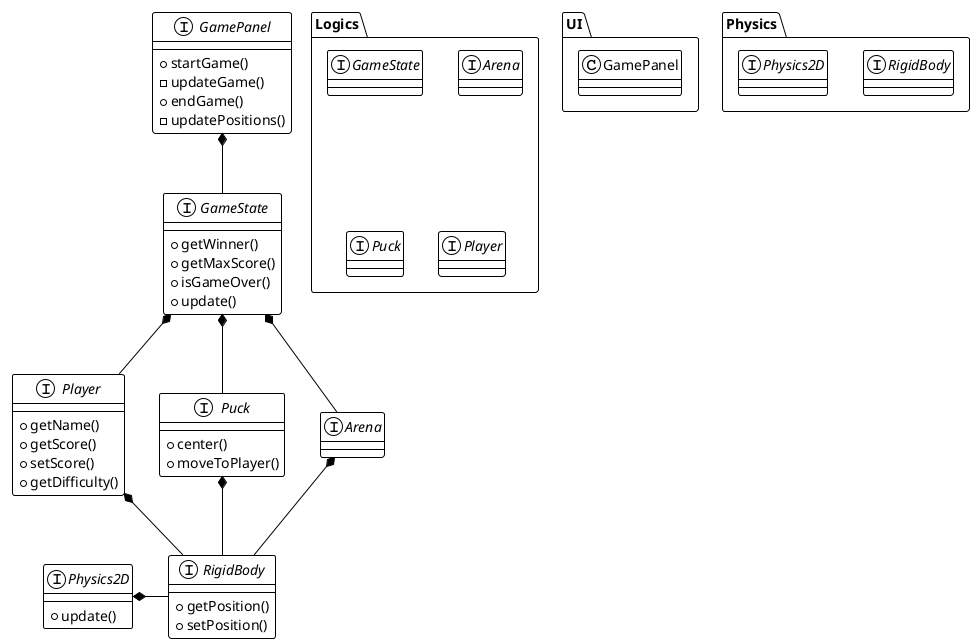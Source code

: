 @startuml Analisi-modello
!theme plain

package UI {
    class GamePanel
}

package Logics {
    interface GameState
    interface Arena
    interface Puck
    interface Player
}

package Physics {
    interface RigidBody
    interface Physics2D
}

interface GamePanel {
    + startGame()
    - updateGame()
    + endGame()
    - updatePositions()
}

interface GameState {
    + getWinner()
    + getMaxScore()
    + isGameOver()
    + update()
}

interface Arena {
}

interface Puck {
    + center()
    + moveToPlayer()
}

interface Player {
    + getName()
    + getScore()
    + setScore()
    + getDifficulty()
}

interface RigidBody {
    + getPosition()
    + setPosition()
}

interface Physics2D {
    + update()
}

GameState -u-* GamePanel
Arena -u-* GameState
Puck -u-* GameState
Player -u-* GameState
RigidBody -u-* Arena
RigidBody -u-* Puck
RigidBody -u-* Player
RigidBody -l-* Physics2D

@enduml

@startuml Architettura
!theme plain

package View {
    class GamePanel
}

package Presenter {
    interface GameState
    
}

package Model {
    interface Arena
    interface Puck
    interface Player
    interface RigidBody
    interface Physics2D
}

interface GamePanel {
    + startGame() : void
    - updateGame() : void
    + endGame() : void
    - updatePositions() : void
}

interface GameState {
    + getWinner() : Optional<Player>
    + getMaxScore() : Integer
    + isGameOver() : boolean
    + update() : void
}

interface Arena {
}

interface Puck {
    + center( Arena ) : void
    + moveToPlayer( Arena, Player ) : void
}

interface Player {
    + getName() : String
    + getScore() : Integer
    + setScore( Integer ) : void
    + getDifficulty() : Difficulty
}

interface RigidBody {
    + getPosition() : Vec2
    + setPosition( Vec2 ) : void
}

interface Physics2D {
    + update() : void
}

GameState -u-* GamePanel
Arena -u-* GameState
Puck -u-* GameState
Player -u-* GameState
RigidBody -u-* Arena
RigidBody -u-* Puck
RigidBody -u-* Player
RigidBody -l-* Physics2D

@enduml